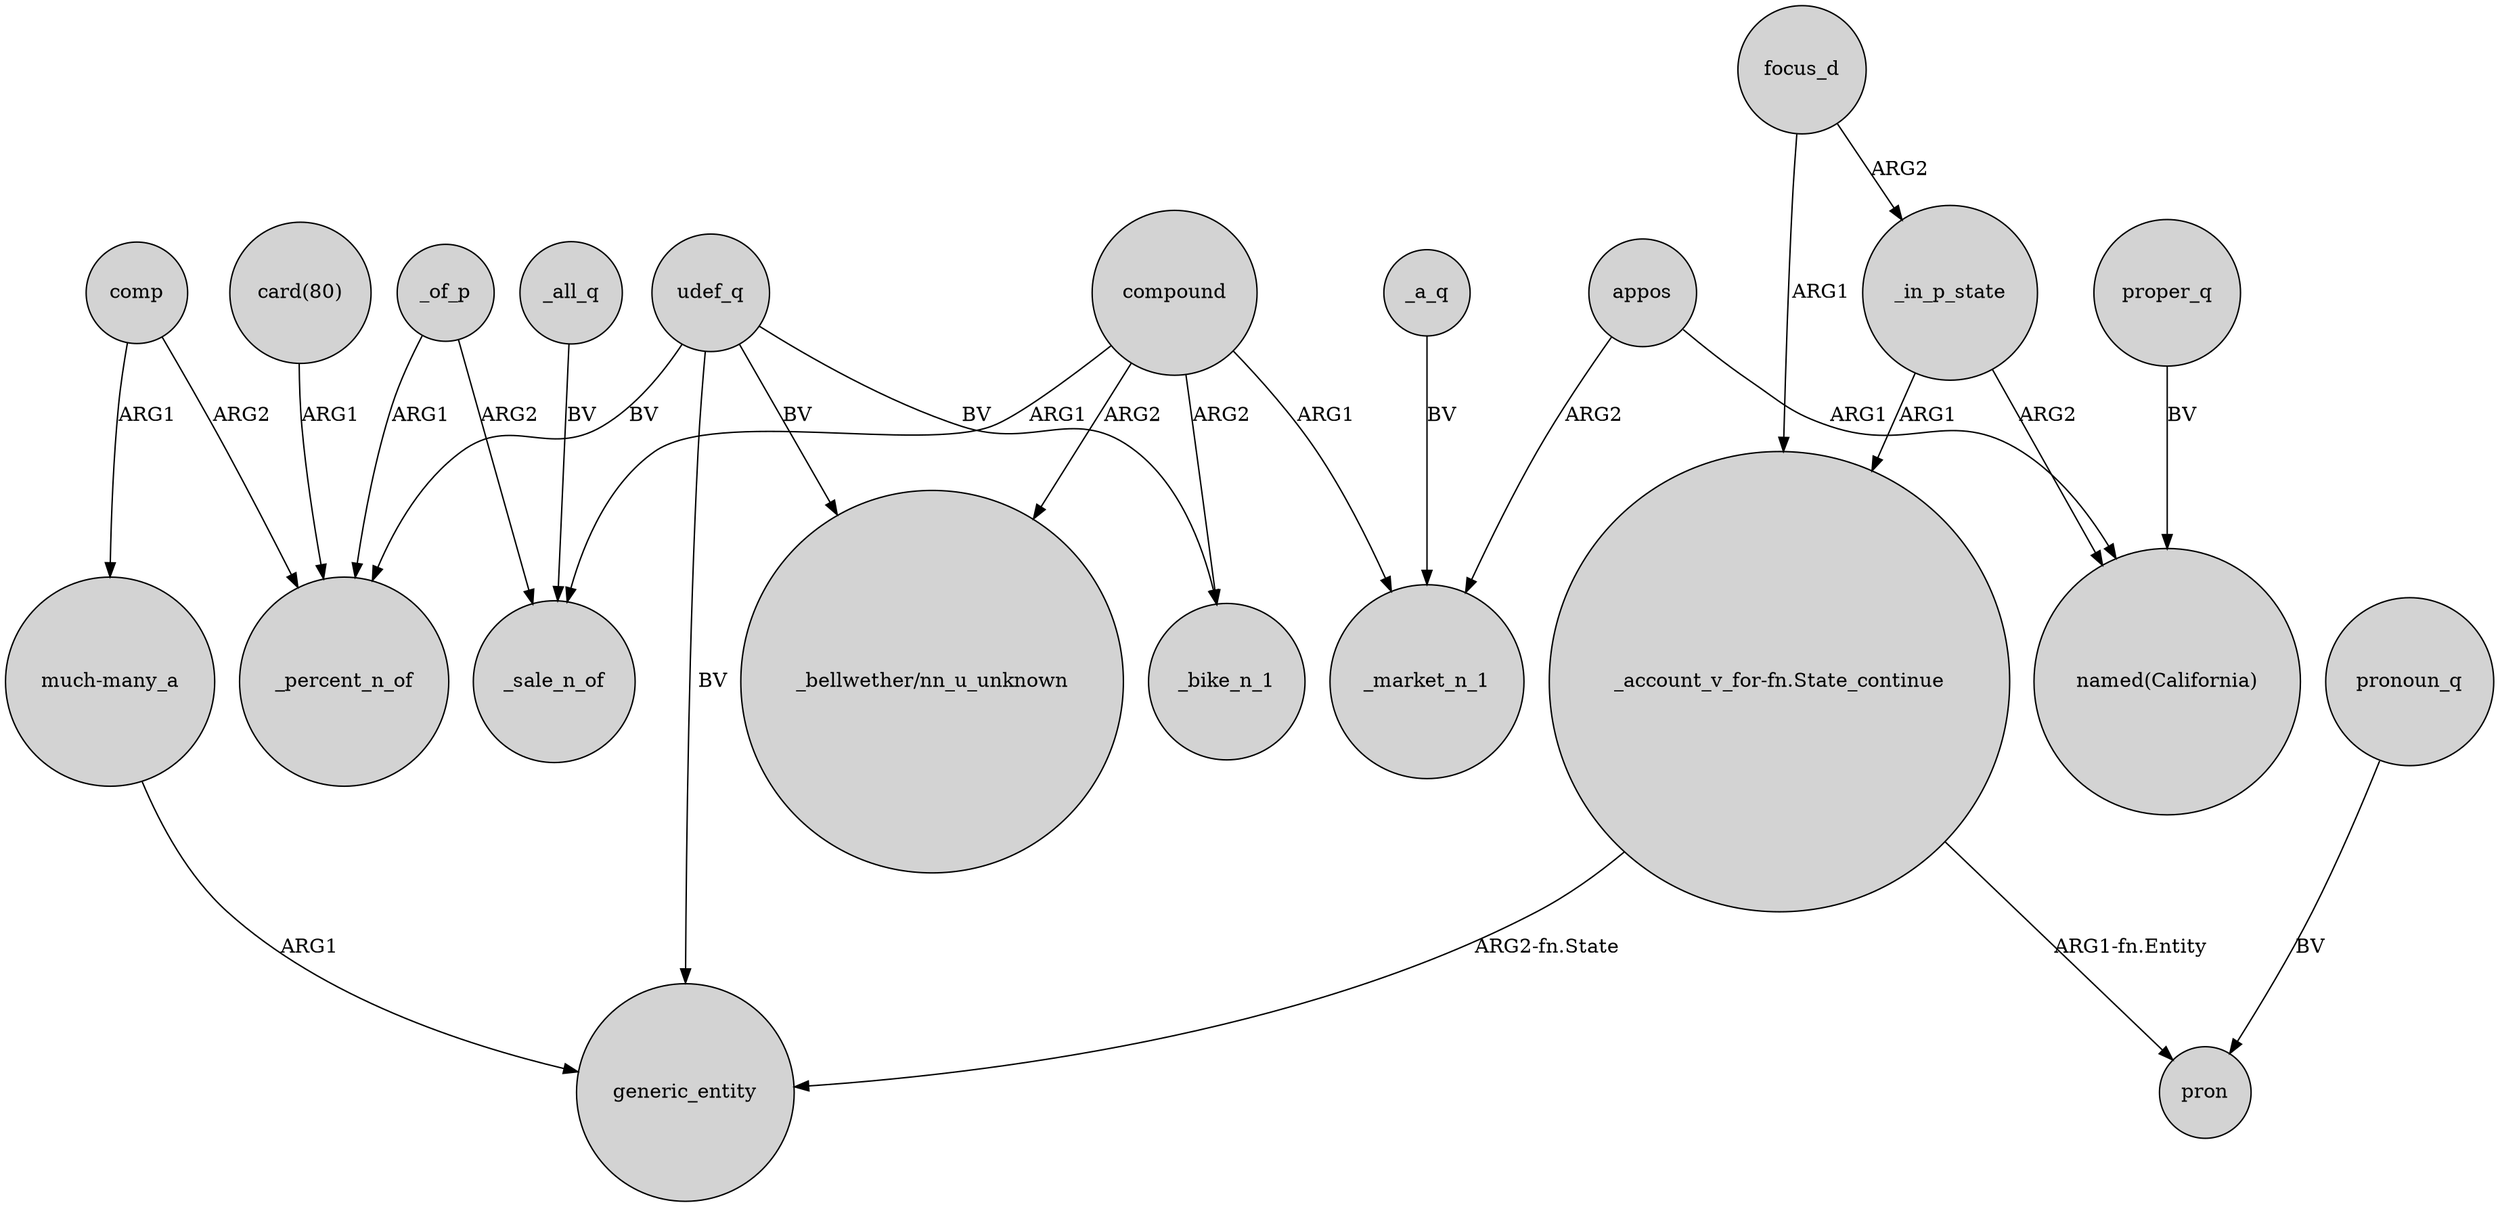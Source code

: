 digraph {
	node [shape=circle style=filled]
	focus_d -> _in_p_state [label=ARG2]
	"card(80)" -> _percent_n_of [label=ARG1]
	_in_p_state -> "_account_v_for-fn.State_continue" [label=ARG1]
	compound -> _bike_n_1 [label=ARG2]
	compound -> _sale_n_of [label=ARG1]
	_of_p -> _sale_n_of [label=ARG2]
	_of_p -> _percent_n_of [label=ARG1]
	udef_q -> _bike_n_1 [label=BV]
	udef_q -> generic_entity [label=BV]
	"_account_v_for-fn.State_continue" -> pron [label="ARG1-fn.Entity"]
	appos -> _market_n_1 [label=ARG2]
	pronoun_q -> pron [label=BV]
	comp -> "much-many_a" [label=ARG1]
	udef_q -> _percent_n_of [label=BV]
	"much-many_a" -> generic_entity [label=ARG1]
	_all_q -> _sale_n_of [label=BV]
	"_account_v_for-fn.State_continue" -> generic_entity [label="ARG2-fn.State"]
	udef_q -> "_bellwether/nn_u_unknown" [label=BV]
	focus_d -> "_account_v_for-fn.State_continue" [label=ARG1]
	_a_q -> _market_n_1 [label=BV]
	proper_q -> "named(California)" [label=BV]
	compound -> _market_n_1 [label=ARG1]
	comp -> _percent_n_of [label=ARG2]
	compound -> "_bellwether/nn_u_unknown" [label=ARG2]
	_in_p_state -> "named(California)" [label=ARG2]
	appos -> "named(California)" [label=ARG1]
}
